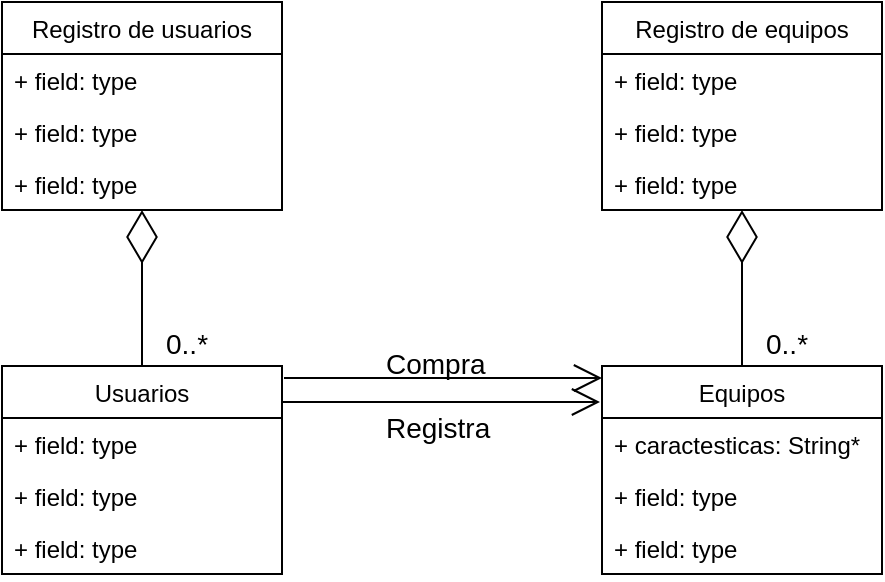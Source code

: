 <mxfile version="10.5.9" type="github"><diagram id="1l5sb3tRG5L2ssNkNrx-" name="Page-1"><mxGraphModel dx="1352" dy="734" grid="1" gridSize="10" guides="1" tooltips="1" connect="1" arrows="1" fold="1" page="1" pageScale="1" pageWidth="850" pageHeight="1100" math="0" shadow="0"><root><mxCell id="0"/><mxCell id="1" parent="0"/><mxCell id="Gdhuj5nwoWhFRIDHeM78-2" value="Registro de usuarios" style="swimlane;fontStyle=0;childLayout=stackLayout;horizontal=1;startSize=26;fillColor=none;horizontalStack=0;resizeParent=1;resizeParentMax=0;resizeLast=0;collapsible=1;marginBottom=0;" vertex="1" parent="1"><mxGeometry x="80" y="40" width="140" height="104" as="geometry"/></mxCell><mxCell id="Gdhuj5nwoWhFRIDHeM78-3" value="+ field: type" style="text;strokeColor=none;fillColor=none;align=left;verticalAlign=top;spacingLeft=4;spacingRight=4;overflow=hidden;rotatable=0;points=[[0,0.5],[1,0.5]];portConstraint=eastwest;" vertex="1" parent="Gdhuj5nwoWhFRIDHeM78-2"><mxGeometry y="26" width="140" height="26" as="geometry"/></mxCell><mxCell id="Gdhuj5nwoWhFRIDHeM78-4" value="+ field: type" style="text;strokeColor=none;fillColor=none;align=left;verticalAlign=top;spacingLeft=4;spacingRight=4;overflow=hidden;rotatable=0;points=[[0,0.5],[1,0.5]];portConstraint=eastwest;" vertex="1" parent="Gdhuj5nwoWhFRIDHeM78-2"><mxGeometry y="52" width="140" height="26" as="geometry"/></mxCell><mxCell id="Gdhuj5nwoWhFRIDHeM78-5" value="+ field: type" style="text;strokeColor=none;fillColor=none;align=left;verticalAlign=top;spacingLeft=4;spacingRight=4;overflow=hidden;rotatable=0;points=[[0,0.5],[1,0.5]];portConstraint=eastwest;" vertex="1" parent="Gdhuj5nwoWhFRIDHeM78-2"><mxGeometry y="78" width="140" height="26" as="geometry"/></mxCell><mxCell id="Gdhuj5nwoWhFRIDHeM78-11" value="Usuarios" style="swimlane;fontStyle=0;childLayout=stackLayout;horizontal=1;startSize=26;fillColor=none;horizontalStack=0;resizeParent=1;resizeParentMax=0;resizeLast=0;collapsible=1;marginBottom=0;" vertex="1" parent="1"><mxGeometry x="80" y="222" width="140" height="104" as="geometry"><mxRectangle x="80" y="222" width="80" height="26" as="alternateBounds"/></mxGeometry></mxCell><mxCell id="Gdhuj5nwoWhFRIDHeM78-12" value="+ field: type" style="text;strokeColor=none;fillColor=none;align=left;verticalAlign=top;spacingLeft=4;spacingRight=4;overflow=hidden;rotatable=0;points=[[0,0.5],[1,0.5]];portConstraint=eastwest;" vertex="1" parent="Gdhuj5nwoWhFRIDHeM78-11"><mxGeometry y="26" width="140" height="26" as="geometry"/></mxCell><mxCell id="Gdhuj5nwoWhFRIDHeM78-13" value="+ field: type" style="text;strokeColor=none;fillColor=none;align=left;verticalAlign=top;spacingLeft=4;spacingRight=4;overflow=hidden;rotatable=0;points=[[0,0.5],[1,0.5]];portConstraint=eastwest;" vertex="1" parent="Gdhuj5nwoWhFRIDHeM78-11"><mxGeometry y="52" width="140" height="26" as="geometry"/></mxCell><mxCell id="Gdhuj5nwoWhFRIDHeM78-14" value="+ field: type" style="text;strokeColor=none;fillColor=none;align=left;verticalAlign=top;spacingLeft=4;spacingRight=4;overflow=hidden;rotatable=0;points=[[0,0.5],[1,0.5]];portConstraint=eastwest;" vertex="1" parent="Gdhuj5nwoWhFRIDHeM78-11"><mxGeometry y="78" width="140" height="26" as="geometry"/></mxCell><mxCell id="Gdhuj5nwoWhFRIDHeM78-16" value="" style="endArrow=diamondThin;endFill=0;endSize=24;html=1;exitX=0.5;exitY=0;exitDx=0;exitDy=0;entryX=0.5;entryY=1;entryDx=0;entryDy=0;" edge="1" parent="1" source="Gdhuj5nwoWhFRIDHeM78-11" target="Gdhuj5nwoWhFRIDHeM78-2"><mxGeometry width="160" relative="1" as="geometry"><mxPoint x="80" y="350" as="sourcePoint"/><mxPoint x="110" y="160" as="targetPoint"/><Array as="points"/></mxGeometry></mxCell><mxCell id="Gdhuj5nwoWhFRIDHeM78-25" value="Registro de equipos" style="swimlane;fontStyle=0;childLayout=stackLayout;horizontal=1;startSize=26;fillColor=none;horizontalStack=0;resizeParent=1;resizeParentMax=0;resizeLast=0;collapsible=1;marginBottom=0;" vertex="1" parent="1"><mxGeometry x="380" y="40" width="140" height="104" as="geometry"/></mxCell><mxCell id="Gdhuj5nwoWhFRIDHeM78-26" value="+ field: type" style="text;strokeColor=none;fillColor=none;align=left;verticalAlign=top;spacingLeft=4;spacingRight=4;overflow=hidden;rotatable=0;points=[[0,0.5],[1,0.5]];portConstraint=eastwest;" vertex="1" parent="Gdhuj5nwoWhFRIDHeM78-25"><mxGeometry y="26" width="140" height="26" as="geometry"/></mxCell><mxCell id="Gdhuj5nwoWhFRIDHeM78-27" value="+ field: type" style="text;strokeColor=none;fillColor=none;align=left;verticalAlign=top;spacingLeft=4;spacingRight=4;overflow=hidden;rotatable=0;points=[[0,0.5],[1,0.5]];portConstraint=eastwest;" vertex="1" parent="Gdhuj5nwoWhFRIDHeM78-25"><mxGeometry y="52" width="140" height="26" as="geometry"/></mxCell><mxCell id="Gdhuj5nwoWhFRIDHeM78-28" value="+ field: type" style="text;strokeColor=none;fillColor=none;align=left;verticalAlign=top;spacingLeft=4;spacingRight=4;overflow=hidden;rotatable=0;points=[[0,0.5],[1,0.5]];portConstraint=eastwest;" vertex="1" parent="Gdhuj5nwoWhFRIDHeM78-25"><mxGeometry y="78" width="140" height="26" as="geometry"/></mxCell><mxCell id="Gdhuj5nwoWhFRIDHeM78-29" value="Equipos" style="swimlane;fontStyle=0;childLayout=stackLayout;horizontal=1;startSize=26;fillColor=none;horizontalStack=0;resizeParent=1;resizeParentMax=0;resizeLast=0;collapsible=1;marginBottom=0;" vertex="1" parent="1"><mxGeometry x="380" y="222" width="140" height="104" as="geometry"/></mxCell><mxCell id="Gdhuj5nwoWhFRIDHeM78-30" value="+ caractesticas: String*" style="text;strokeColor=none;fillColor=none;align=left;verticalAlign=top;spacingLeft=4;spacingRight=4;overflow=hidden;rotatable=0;points=[[0,0.5],[1,0.5]];portConstraint=eastwest;" vertex="1" parent="Gdhuj5nwoWhFRIDHeM78-29"><mxGeometry y="26" width="140" height="26" as="geometry"/></mxCell><mxCell id="Gdhuj5nwoWhFRIDHeM78-31" value="+ field: type" style="text;strokeColor=none;fillColor=none;align=left;verticalAlign=top;spacingLeft=4;spacingRight=4;overflow=hidden;rotatable=0;points=[[0,0.5],[1,0.5]];portConstraint=eastwest;" vertex="1" parent="Gdhuj5nwoWhFRIDHeM78-29"><mxGeometry y="52" width="140" height="26" as="geometry"/></mxCell><mxCell id="Gdhuj5nwoWhFRIDHeM78-32" value="+ field: type" style="text;strokeColor=none;fillColor=none;align=left;verticalAlign=top;spacingLeft=4;spacingRight=4;overflow=hidden;rotatable=0;points=[[0,0.5],[1,0.5]];portConstraint=eastwest;" vertex="1" parent="Gdhuj5nwoWhFRIDHeM78-29"><mxGeometry y="78" width="140" height="26" as="geometry"/></mxCell><mxCell id="Gdhuj5nwoWhFRIDHeM78-33" value="" style="endArrow=diamondThin;endFill=0;endSize=24;html=1;exitX=0.5;exitY=0;exitDx=0;exitDy=0;entryX=0.5;entryY=1;entryDx=0;entryDy=0;" edge="1" parent="1" source="Gdhuj5nwoWhFRIDHeM78-29" target="Gdhuj5nwoWhFRIDHeM78-25"><mxGeometry width="160" relative="1" as="geometry"><mxPoint x="380" y="350" as="sourcePoint"/><mxPoint x="410" y="160" as="targetPoint"/><Array as="points"/></mxGeometry></mxCell><mxCell id="Gdhuj5nwoWhFRIDHeM78-34" value="&lt;font style=&quot;font-size: 14px&quot;&gt;0..*&lt;/font&gt;" style="text;html=1;resizable=0;points=[];autosize=1;align=left;verticalAlign=top;spacingTop=-4;" vertex="1" parent="1"><mxGeometry x="160" y="200" width="40" height="20" as="geometry"/></mxCell><mxCell id="Gdhuj5nwoWhFRIDHeM78-35" value="&lt;font style=&quot;font-size: 14px&quot;&gt;0..*&lt;/font&gt;" style="text;html=1;resizable=0;points=[];autosize=1;align=left;verticalAlign=top;spacingTop=-4;" vertex="1" parent="1"><mxGeometry x="460" y="200" width="40" height="20" as="geometry"/></mxCell><mxCell id="Gdhuj5nwoWhFRIDHeM78-36" value="" style="endArrow=open;endFill=1;endSize=12;html=1;strokeColor=#000000;entryX=0.007;entryY=0.154;entryDx=0;entryDy=0;entryPerimeter=0;exitX=1.014;exitY=0.154;exitDx=0;exitDy=0;exitPerimeter=0;" edge="1" parent="1"><mxGeometry width="160" relative="1" as="geometry"><mxPoint x="221" y="228" as="sourcePoint"/><mxPoint x="380" y="228" as="targetPoint"/><Array as="points"><mxPoint x="289" y="228"/></Array></mxGeometry></mxCell><mxCell id="Gdhuj5nwoWhFRIDHeM78-37" value="&lt;font style=&quot;font-size: 14px&quot;&gt;Compra&lt;/font&gt;" style="text;html=1;resizable=0;points=[];autosize=1;align=left;verticalAlign=top;spacingTop=-4;" vertex="1" parent="1"><mxGeometry x="270" y="210" width="70" height="20" as="geometry"/></mxCell><mxCell id="Gdhuj5nwoWhFRIDHeM78-38" value="" style="endArrow=open;endFill=1;endSize=12;html=1;strokeColor=#000000;entryX=0.007;entryY=0.154;entryDx=0;entryDy=0;entryPerimeter=0;exitX=1.014;exitY=0.154;exitDx=0;exitDy=0;exitPerimeter=0;" edge="1" parent="1"><mxGeometry width="160" relative="1" as="geometry"><mxPoint x="220" y="240" as="sourcePoint"/><mxPoint x="379" y="240" as="targetPoint"/><Array as="points"><mxPoint x="288" y="240"/></Array></mxGeometry></mxCell><mxCell id="Gdhuj5nwoWhFRIDHeM78-40" value="&lt;font style=&quot;font-size: 14px&quot;&gt;Registra&lt;/font&gt;" style="text;html=1;resizable=0;points=[];autosize=1;align=left;verticalAlign=top;spacingTop=-4;" vertex="1" parent="1"><mxGeometry x="270" y="242" width="70" height="20" as="geometry"/></mxCell></root></mxGraphModel></diagram></mxfile>